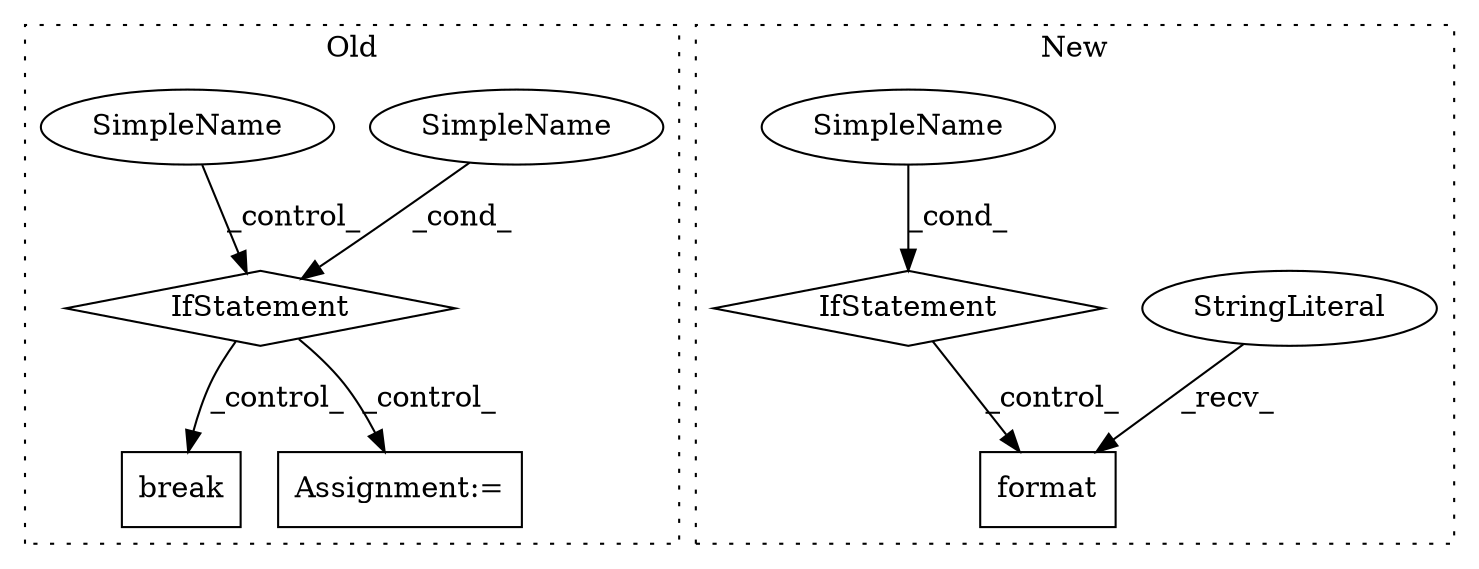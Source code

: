 digraph G {
subgraph cluster0 {
1 [label="break" a="10" s="10964" l="6" shape="box"];
4 [label="IfStatement" a="25" s="10844,10909" l="4,2" shape="diamond"];
5 [label="SimpleName" a="42" s="" l="" shape="ellipse"];
6 [label="SimpleName" a="42" s="" l="" shape="ellipse"];
7 [label="Assignment:=" a="7" s="10942" l="1" shape="box"];
label = "Old";
style="dotted";
}
subgraph cluster1 {
2 [label="format" a="32" s="13519,13543" l="7,1" shape="box"];
3 [label="StringLiteral" a="45" s="13449" l="69" shape="ellipse"];
8 [label="IfStatement" a="25" s="13074,13090" l="4,2" shape="diamond"];
9 [label="SimpleName" a="42" s="" l="" shape="ellipse"];
label = "New";
style="dotted";
}
3 -> 2 [label="_recv_"];
4 -> 1 [label="_control_"];
4 -> 7 [label="_control_"];
5 -> 4 [label="_cond_"];
6 -> 4 [label="_control_"];
8 -> 2 [label="_control_"];
9 -> 8 [label="_cond_"];
}